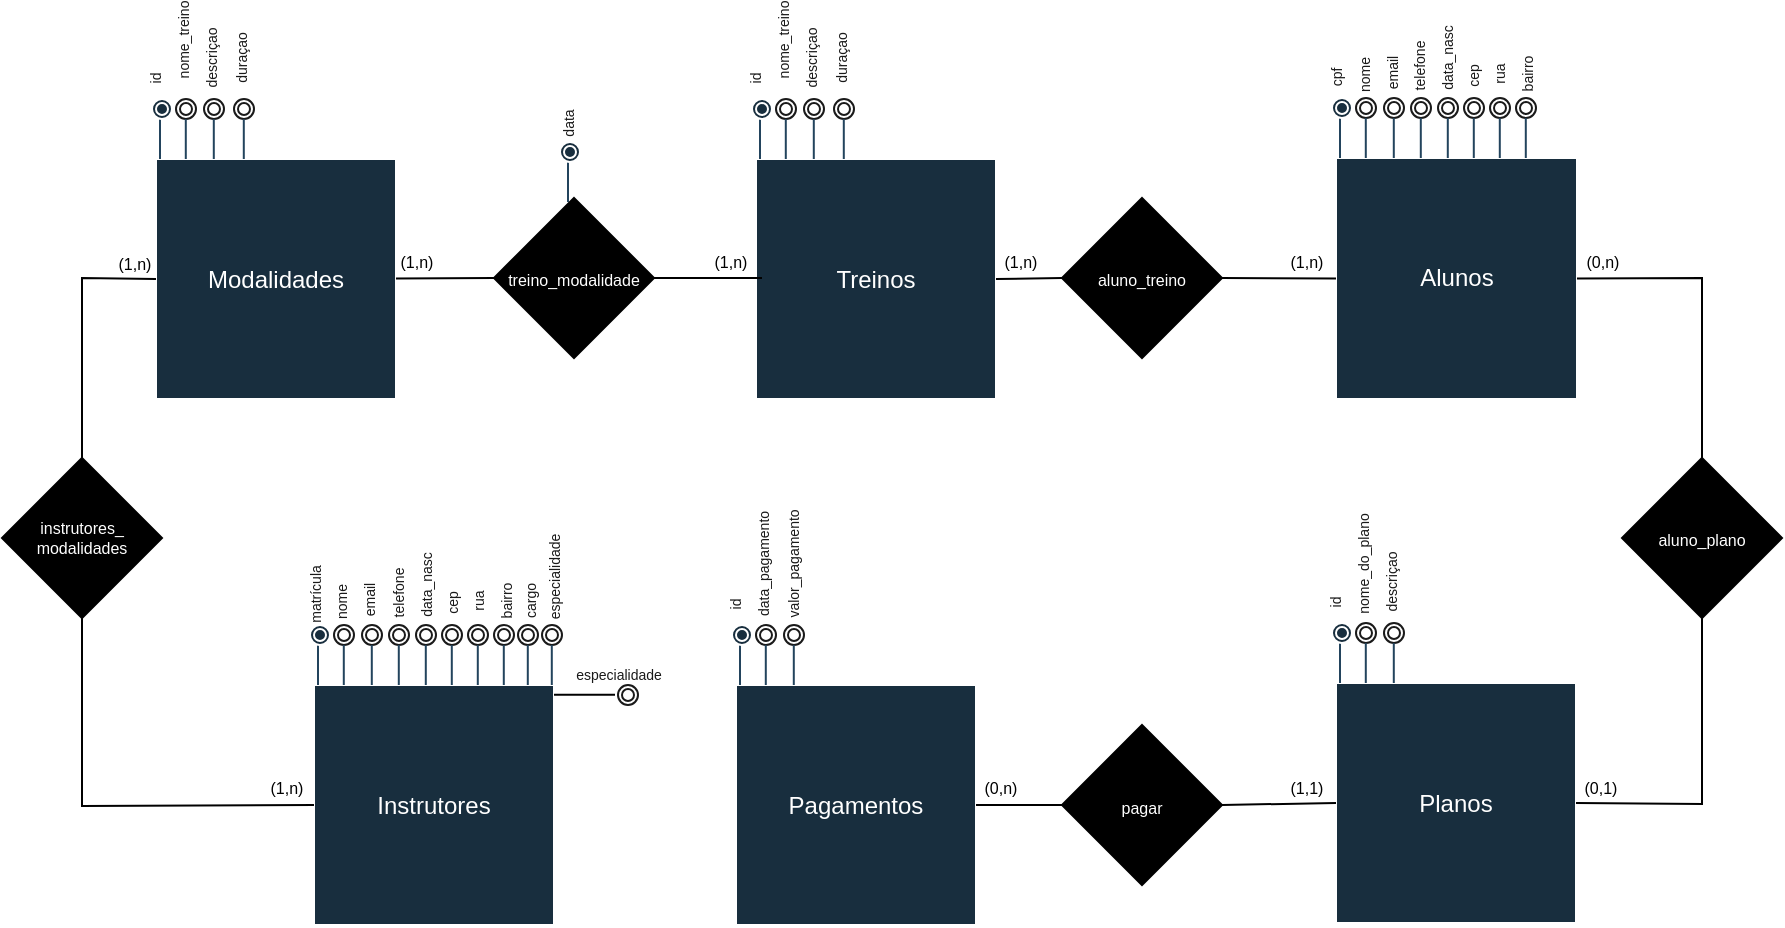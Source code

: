 <mxfile version="21.7.0" type="device">
  <diagram id="R2lEEEUBdFMjLlhIrx00" name="Page-1">
    <mxGraphModel dx="1424" dy="303" grid="1" gridSize="10" guides="1" tooltips="1" connect="1" arrows="1" fold="1" page="1" pageScale="1" pageWidth="850" pageHeight="1100" math="0" shadow="0" extFonts="Permanent Marker^https://fonts.googleapis.com/css?family=Permanent+Marker">
      <root>
        <mxCell id="0" />
        <mxCell id="1" parent="0" />
        <mxCell id="LjPXrXCATctXd03VFvky-51" value="" style="group" parent="1" vertex="1" connectable="0">
          <mxGeometry x="20" y="70.5" width="127.5" height="180" as="geometry" />
        </mxCell>
        <mxCell id="nH5qJOS06d4WZ_lGImFX-1" value="Alunos" style="whiteSpace=wrap;html=1;aspect=fixed;labelBackgroundColor=none;fillColor=#182E3E;strokeColor=#FFFFFF;fontColor=#FFFFFF;" parent="LjPXrXCATctXd03VFvky-51" vertex="1">
          <mxGeometry x="7" y="59.5" width="120.5" height="120.5" as="geometry" />
        </mxCell>
        <mxCell id="nH5qJOS06d4WZ_lGImFX-2" value="" style="endArrow=none;html=1;rounded=0;labelBackgroundColor=none;strokeColor=#23445D;fontColor=default;" parent="LjPXrXCATctXd03VFvky-51" edge="1">
          <mxGeometry width="50" height="50" relative="1" as="geometry">
            <mxPoint x="9" y="49.5" as="sourcePoint" />
            <mxPoint x="9" y="39.5" as="targetPoint" />
            <Array as="points">
              <mxPoint x="9" y="59.5" />
              <mxPoint x="9" y="49.5" />
            </Array>
          </mxGeometry>
        </mxCell>
        <mxCell id="nH5qJOS06d4WZ_lGImFX-3" value="" style="ellipse;shape=doubleEllipse;whiteSpace=wrap;html=1;aspect=fixed;strokeColor=#FFFFFF;fontColor=#FFFFFF;fillColor=#182E3E;" parent="LjPXrXCATctXd03VFvky-51" vertex="1">
          <mxGeometry x="5" y="29.5" width="10" height="10" as="geometry" />
        </mxCell>
        <mxCell id="nH5qJOS06d4WZ_lGImFX-6" value="" style="ellipse;shape=doubleEllipse;whiteSpace=wrap;html=1;aspect=fixed;strokeColor=#1A1A1A;fontColor=#FFFFFF;fillColor=none;" parent="LjPXrXCATctXd03VFvky-51" vertex="1">
          <mxGeometry x="17" y="29.5" width="10" height="10" as="geometry" />
        </mxCell>
        <mxCell id="nH5qJOS06d4WZ_lGImFX-8" value="&lt;font color=&quot;#1a1a1a&quot;&gt;&lt;font style=&quot;font-size: 7px;&quot;&gt;cpf&lt;/font&gt;&lt;br&gt;&lt;/font&gt;" style="text;html=1;strokeColor=none;fillColor=none;align=center;verticalAlign=middle;whiteSpace=wrap;rounded=0;fontColor=#FFFFFF;rotation=-90;" parent="LjPXrXCATctXd03VFvky-51" vertex="1">
          <mxGeometry x="-4" y="13.5" width="19" height="11" as="geometry" />
        </mxCell>
        <mxCell id="nH5qJOS06d4WZ_lGImFX-9" value="&lt;font color=&quot;#1a1a1a&quot;&gt;&lt;font style=&quot;font-size: 7px;&quot;&gt;nome&lt;/font&gt;&lt;br&gt;&lt;/font&gt;" style="text;html=1;strokeColor=none;fillColor=none;align=center;verticalAlign=middle;whiteSpace=wrap;rounded=0;fontColor=#FFFFFF;rotation=270;" parent="LjPXrXCATctXd03VFvky-51" vertex="1">
          <mxGeometry x="9.5" y="18" width="19" as="geometry" />
        </mxCell>
        <mxCell id="nH5qJOS06d4WZ_lGImFX-20" value="" style="endArrow=none;html=1;rounded=0;labelBackgroundColor=none;strokeColor=#23445D;fontColor=default;" parent="LjPXrXCATctXd03VFvky-51" edge="1">
          <mxGeometry width="50" height="50" relative="1" as="geometry">
            <mxPoint x="21.9" y="49.5" as="sourcePoint" />
            <mxPoint x="21.9" y="39.5" as="targetPoint" />
            <Array as="points">
              <mxPoint x="21.9" y="59.5" />
              <mxPoint x="21.9" y="49.5" />
            </Array>
          </mxGeometry>
        </mxCell>
        <mxCell id="nH5qJOS06d4WZ_lGImFX-23" value="" style="ellipse;shape=doubleEllipse;whiteSpace=wrap;html=1;aspect=fixed;strokeColor=#1A1A1A;fontColor=#FFFFFF;fillColor=none;" parent="LjPXrXCATctXd03VFvky-51" vertex="1">
          <mxGeometry x="31" y="29.5" width="10" height="10" as="geometry" />
        </mxCell>
        <mxCell id="nH5qJOS06d4WZ_lGImFX-24" value="&lt;font color=&quot;#1a1a1a&quot;&gt;&lt;font style=&quot;font-size: 7px;&quot;&gt;email&lt;/font&gt;&lt;br&gt;&lt;/font&gt;" style="text;html=1;strokeColor=none;fillColor=none;align=center;verticalAlign=middle;whiteSpace=wrap;rounded=0;fontColor=#FFFFFF;rotation=270;" parent="LjPXrXCATctXd03VFvky-51" vertex="1">
          <mxGeometry x="23.5" y="17" width="19" as="geometry" />
        </mxCell>
        <mxCell id="nH5qJOS06d4WZ_lGImFX-25" value="" style="endArrow=none;html=1;rounded=0;labelBackgroundColor=none;strokeColor=#23445D;fontColor=default;" parent="LjPXrXCATctXd03VFvky-51" edge="1">
          <mxGeometry width="50" height="50" relative="1" as="geometry">
            <mxPoint x="35.9" y="49.5" as="sourcePoint" />
            <mxPoint x="35.9" y="39.5" as="targetPoint" />
            <Array as="points">
              <mxPoint x="35.9" y="59.5" />
              <mxPoint x="35.9" y="49.5" />
            </Array>
          </mxGeometry>
        </mxCell>
        <mxCell id="nH5qJOS06d4WZ_lGImFX-26" value="" style="ellipse;shape=doubleEllipse;whiteSpace=wrap;html=1;aspect=fixed;strokeColor=#1A1A1A;fontColor=#FFFFFF;fillColor=none;" parent="LjPXrXCATctXd03VFvky-51" vertex="1">
          <mxGeometry x="44.5" y="29.5" width="10" height="10" as="geometry" />
        </mxCell>
        <mxCell id="nH5qJOS06d4WZ_lGImFX-27" value="&lt;font color=&quot;#1a1a1a&quot;&gt;&lt;span style=&quot;font-size: 7px;&quot;&gt;telefone&lt;br&gt;&lt;/span&gt;&lt;br&gt;&lt;/font&gt;" style="text;html=1;strokeColor=none;fillColor=none;align=center;verticalAlign=middle;whiteSpace=wrap;rounded=0;fontColor=#FFFFFF;rotation=-90;" parent="LjPXrXCATctXd03VFvky-51" vertex="1">
          <mxGeometry x="44.5" y="13.5" width="19" as="geometry" />
        </mxCell>
        <mxCell id="nH5qJOS06d4WZ_lGImFX-28" value="" style="endArrow=none;html=1;rounded=0;labelBackgroundColor=none;strokeColor=#23445D;fontColor=default;" parent="LjPXrXCATctXd03VFvky-51" edge="1">
          <mxGeometry width="50" height="50" relative="1" as="geometry">
            <mxPoint x="49.4" y="49.5" as="sourcePoint" />
            <mxPoint x="49.4" y="39.5" as="targetPoint" />
            <Array as="points">
              <mxPoint x="49.4" y="59.5" />
              <mxPoint x="49.4" y="49.5" />
            </Array>
          </mxGeometry>
        </mxCell>
        <mxCell id="nH5qJOS06d4WZ_lGImFX-29" value="" style="ellipse;shape=doubleEllipse;whiteSpace=wrap;html=1;aspect=fixed;strokeColor=#1A1A1A;fontColor=#FFFFFF;fillColor=none;" parent="LjPXrXCATctXd03VFvky-51" vertex="1">
          <mxGeometry x="58" y="29.5" width="10" height="10" as="geometry" />
        </mxCell>
        <mxCell id="nH5qJOS06d4WZ_lGImFX-30" value="&lt;font color=&quot;#1a1a1a&quot;&gt;&lt;span style=&quot;font-size: 7px;&quot;&gt;data_nasc&lt;/span&gt;&lt;br&gt;&lt;/font&gt;" style="text;html=1;strokeColor=none;fillColor=none;align=center;verticalAlign=middle;whiteSpace=wrap;rounded=0;fontColor=#FFFFFF;rotation=-90;" parent="LjPXrXCATctXd03VFvky-51" vertex="1">
          <mxGeometry x="51.5" y="9.5" width="19" as="geometry" />
        </mxCell>
        <mxCell id="nH5qJOS06d4WZ_lGImFX-31" value="" style="endArrow=none;html=1;rounded=0;labelBackgroundColor=none;strokeColor=#23445D;fontColor=default;" parent="LjPXrXCATctXd03VFvky-51" edge="1">
          <mxGeometry width="50" height="50" relative="1" as="geometry">
            <mxPoint x="62.9" y="49.5" as="sourcePoint" />
            <mxPoint x="62.9" y="39.5" as="targetPoint" />
            <Array as="points">
              <mxPoint x="62.9" y="59.5" />
              <mxPoint x="62.9" y="49.5" />
            </Array>
          </mxGeometry>
        </mxCell>
        <mxCell id="nH5qJOS06d4WZ_lGImFX-32" value="" style="ellipse;shape=doubleEllipse;whiteSpace=wrap;html=1;aspect=fixed;strokeColor=#1A1A1A;fontColor=#FFFFFF;fillColor=none;" parent="LjPXrXCATctXd03VFvky-51" vertex="1">
          <mxGeometry x="71" y="29.5" width="10" height="10" as="geometry" />
        </mxCell>
        <mxCell id="nH5qJOS06d4WZ_lGImFX-33" value="&lt;font color=&quot;#1a1a1a&quot;&gt;&lt;span style=&quot;font-size: 7px;&quot;&gt;cep&lt;/span&gt;&lt;br&gt;&lt;/font&gt;" style="text;html=1;strokeColor=none;fillColor=none;align=center;verticalAlign=middle;whiteSpace=wrap;rounded=0;fontColor=#FFFFFF;rotation=-90;" parent="LjPXrXCATctXd03VFvky-51" vertex="1">
          <mxGeometry x="64.5" y="18.5" width="19" as="geometry" />
        </mxCell>
        <mxCell id="nH5qJOS06d4WZ_lGImFX-34" value="" style="endArrow=none;html=1;rounded=0;labelBackgroundColor=none;strokeColor=#23445D;fontColor=default;" parent="LjPXrXCATctXd03VFvky-51" edge="1">
          <mxGeometry width="50" height="50" relative="1" as="geometry">
            <mxPoint x="75.9" y="49.5" as="sourcePoint" />
            <mxPoint x="75.9" y="39.5" as="targetPoint" />
            <Array as="points">
              <mxPoint x="75.9" y="59.5" />
              <mxPoint x="75.9" y="49.5" />
            </Array>
          </mxGeometry>
        </mxCell>
        <mxCell id="nH5qJOS06d4WZ_lGImFX-37" value="" style="ellipse;shape=doubleEllipse;whiteSpace=wrap;html=1;aspect=fixed;strokeColor=#1A1A1A;fontColor=#FFFFFF;fillColor=none;" parent="LjPXrXCATctXd03VFvky-51" vertex="1">
          <mxGeometry x="84" y="29.5" width="10" height="10" as="geometry" />
        </mxCell>
        <mxCell id="nH5qJOS06d4WZ_lGImFX-38" value="&lt;font color=&quot;#1a1a1a&quot;&gt;&lt;span style=&quot;font-size: 7px;&quot;&gt;rua&lt;/span&gt;&lt;br&gt;&lt;/font&gt;" style="text;html=1;strokeColor=none;fillColor=none;align=center;verticalAlign=middle;whiteSpace=wrap;rounded=0;fontColor=#FFFFFF;rotation=-90;" parent="LjPXrXCATctXd03VFvky-51" vertex="1">
          <mxGeometry x="77.5" y="17.5" width="19" as="geometry" />
        </mxCell>
        <mxCell id="nH5qJOS06d4WZ_lGImFX-39" value="" style="endArrow=none;html=1;rounded=0;labelBackgroundColor=none;strokeColor=#23445D;fontColor=default;" parent="LjPXrXCATctXd03VFvky-51" edge="1">
          <mxGeometry width="50" height="50" relative="1" as="geometry">
            <mxPoint x="88.9" y="49.5" as="sourcePoint" />
            <mxPoint x="88.9" y="39.5" as="targetPoint" />
            <Array as="points">
              <mxPoint x="88.9" y="59.5" />
              <mxPoint x="88.9" y="49.5" />
            </Array>
          </mxGeometry>
        </mxCell>
        <mxCell id="nH5qJOS06d4WZ_lGImFX-48" value="" style="ellipse;shape=doubleEllipse;whiteSpace=wrap;html=1;aspect=fixed;strokeColor=#1A1A1A;fontColor=#FFFFFF;fillColor=none;" parent="LjPXrXCATctXd03VFvky-51" vertex="1">
          <mxGeometry x="97" y="29.5" width="10" height="10" as="geometry" />
        </mxCell>
        <mxCell id="nH5qJOS06d4WZ_lGImFX-49" value="&lt;font color=&quot;#1a1a1a&quot;&gt;&lt;span style=&quot;font-size: 7px;&quot;&gt;bairro&lt;br&gt;&lt;/span&gt;&lt;br&gt;&lt;/font&gt;" style="text;html=1;strokeColor=none;fillColor=none;align=center;verticalAlign=middle;whiteSpace=wrap;rounded=0;fontColor=#FFFFFF;rotation=-90;" parent="LjPXrXCATctXd03VFvky-51" vertex="1">
          <mxGeometry x="98.5" y="17.5" width="19" as="geometry" />
        </mxCell>
        <mxCell id="nH5qJOS06d4WZ_lGImFX-50" value="" style="endArrow=none;html=1;rounded=0;labelBackgroundColor=none;strokeColor=#23445D;fontColor=default;" parent="LjPXrXCATctXd03VFvky-51" edge="1">
          <mxGeometry width="50" height="50" relative="1" as="geometry">
            <mxPoint x="101.9" y="49.5" as="sourcePoint" />
            <mxPoint x="101.9" y="39.5" as="targetPoint" />
            <Array as="points">
              <mxPoint x="101.9" y="59.5" />
              <mxPoint x="101.9" y="49.5" />
            </Array>
          </mxGeometry>
        </mxCell>
        <mxCell id="ggsSRxdEyy6iMHD5g76r-23" value="" style="group" vertex="1" connectable="0" parent="1">
          <mxGeometry x="20" y="323.5" width="127" height="189" as="geometry" />
        </mxCell>
        <mxCell id="LjPXrXCATctXd03VFvky-60" value="Planos" style="whiteSpace=wrap;html=1;aspect=fixed;labelBackgroundColor=none;fillColor=#182E3E;strokeColor=#FFFFFF;fontColor=#FFFFFF;" parent="ggsSRxdEyy6iMHD5g76r-23" vertex="1">
          <mxGeometry x="7" y="69" width="120" height="120" as="geometry" />
        </mxCell>
        <mxCell id="LjPXrXCATctXd03VFvky-61" value="" style="endArrow=none;html=1;rounded=0;labelBackgroundColor=none;strokeColor=#23445D;fontColor=default;" parent="ggsSRxdEyy6iMHD5g76r-23" edge="1">
          <mxGeometry width="50" height="50" relative="1" as="geometry">
            <mxPoint x="9" y="59" as="sourcePoint" />
            <mxPoint x="9" y="49" as="targetPoint" />
            <Array as="points">
              <mxPoint x="9" y="69" />
              <mxPoint x="9" y="59" />
            </Array>
          </mxGeometry>
        </mxCell>
        <mxCell id="LjPXrXCATctXd03VFvky-62" value="" style="ellipse;shape=doubleEllipse;whiteSpace=wrap;html=1;aspect=fixed;strokeColor=#FFFFFF;fontColor=#FFFFFF;fillColor=#182E3E;" parent="ggsSRxdEyy6iMHD5g76r-23" vertex="1">
          <mxGeometry x="5" y="39" width="10" height="10" as="geometry" />
        </mxCell>
        <mxCell id="LjPXrXCATctXd03VFvky-63" value="" style="ellipse;shape=doubleEllipse;whiteSpace=wrap;html=1;aspect=fixed;strokeColor=#1A1A1A;fontColor=#FFFFFF;fillColor=none;" parent="ggsSRxdEyy6iMHD5g76r-23" vertex="1">
          <mxGeometry x="17" y="39" width="10" height="10" as="geometry" />
        </mxCell>
        <mxCell id="LjPXrXCATctXd03VFvky-64" value="&lt;font color=&quot;#1a1a1a&quot;&gt;&lt;font style=&quot;font-size: 7px;&quot;&gt;id&lt;/font&gt;&lt;br&gt;&lt;/font&gt;" style="text;html=1;strokeColor=none;fillColor=none;align=center;verticalAlign=middle;whiteSpace=wrap;rounded=0;fontColor=#FFFFFF;rotation=-90;" parent="ggsSRxdEyy6iMHD5g76r-23" vertex="1">
          <mxGeometry x="-4" y="23" width="19" height="11" as="geometry" />
        </mxCell>
        <mxCell id="LjPXrXCATctXd03VFvky-65" value="&lt;font color=&quot;#1a1a1a&quot;&gt;&lt;font style=&quot;font-size: 7px;&quot;&gt;nome_do_plano&lt;/font&gt;&lt;br&gt;&lt;/font&gt;" style="text;html=1;strokeColor=none;fillColor=none;align=center;verticalAlign=middle;whiteSpace=wrap;rounded=0;fontColor=#FFFFFF;rotation=270;" parent="ggsSRxdEyy6iMHD5g76r-23" vertex="1">
          <mxGeometry x="9.5" y="9.5" width="19" as="geometry" />
        </mxCell>
        <mxCell id="LjPXrXCATctXd03VFvky-66" value="" style="endArrow=none;html=1;rounded=0;labelBackgroundColor=none;strokeColor=#23445D;fontColor=default;" parent="ggsSRxdEyy6iMHD5g76r-23" edge="1">
          <mxGeometry width="50" height="50" relative="1" as="geometry">
            <mxPoint x="21.9" y="59" as="sourcePoint" />
            <mxPoint x="21.9" y="49" as="targetPoint" />
            <Array as="points">
              <mxPoint x="21.9" y="69" />
              <mxPoint x="21.9" y="59" />
            </Array>
          </mxGeometry>
        </mxCell>
        <mxCell id="LjPXrXCATctXd03VFvky-67" value="" style="ellipse;shape=doubleEllipse;whiteSpace=wrap;html=1;aspect=fixed;strokeColor=#1A1A1A;fontColor=#FFFFFF;fillColor=none;" parent="ggsSRxdEyy6iMHD5g76r-23" vertex="1">
          <mxGeometry x="31" y="39" width="10" height="10" as="geometry" />
        </mxCell>
        <mxCell id="LjPXrXCATctXd03VFvky-68" value="&lt;font color=&quot;#1a1a1a&quot;&gt;&lt;span style=&quot;font-size: 7px;&quot;&gt;descriçao&lt;/span&gt;&lt;br&gt;&lt;/font&gt;" style="text;html=1;strokeColor=none;fillColor=none;align=center;verticalAlign=middle;whiteSpace=wrap;rounded=0;fontColor=#FFFFFF;rotation=270;" parent="ggsSRxdEyy6iMHD5g76r-23" vertex="1">
          <mxGeometry x="23.5" y="18.5" width="19" as="geometry" />
        </mxCell>
        <mxCell id="LjPXrXCATctXd03VFvky-69" value="" style="endArrow=none;html=1;rounded=0;labelBackgroundColor=none;strokeColor=#23445D;fontColor=default;" parent="ggsSRxdEyy6iMHD5g76r-23" edge="1">
          <mxGeometry width="50" height="50" relative="1" as="geometry">
            <mxPoint x="35.9" y="59" as="sourcePoint" />
            <mxPoint x="35.9" y="49" as="targetPoint" />
            <Array as="points">
              <mxPoint x="35.9" y="69" />
              <mxPoint x="35.9" y="59" />
            </Array>
          </mxGeometry>
        </mxCell>
        <mxCell id="ggsSRxdEyy6iMHD5g76r-24" value="" style="group" vertex="1" connectable="0" parent="1">
          <mxGeometry x="-280" y="323.5" width="127" height="190" as="geometry" />
        </mxCell>
        <mxCell id="ggsSRxdEyy6iMHD5g76r-7" value="Pagamentos" style="whiteSpace=wrap;html=1;aspect=fixed;labelBackgroundColor=none;fillColor=#182E3E;strokeColor=#FFFFFF;fontColor=#FFFFFF;" vertex="1" parent="ggsSRxdEyy6iMHD5g76r-24">
          <mxGeometry x="7" y="70" width="120" height="120" as="geometry" />
        </mxCell>
        <mxCell id="ggsSRxdEyy6iMHD5g76r-8" value="" style="endArrow=none;html=1;rounded=0;labelBackgroundColor=none;strokeColor=#23445D;fontColor=default;" edge="1" parent="ggsSRxdEyy6iMHD5g76r-24">
          <mxGeometry width="50" height="50" relative="1" as="geometry">
            <mxPoint x="9" y="60" as="sourcePoint" />
            <mxPoint x="9" y="50" as="targetPoint" />
            <Array as="points">
              <mxPoint x="9" y="70" />
              <mxPoint x="9" y="60" />
            </Array>
          </mxGeometry>
        </mxCell>
        <mxCell id="ggsSRxdEyy6iMHD5g76r-9" value="" style="ellipse;shape=doubleEllipse;whiteSpace=wrap;html=1;aspect=fixed;strokeColor=#FFFFFF;fontColor=#FFFFFF;fillColor=#182E3E;" vertex="1" parent="ggsSRxdEyy6iMHD5g76r-24">
          <mxGeometry x="5" y="40" width="10" height="10" as="geometry" />
        </mxCell>
        <mxCell id="ggsSRxdEyy6iMHD5g76r-10" value="" style="ellipse;shape=doubleEllipse;whiteSpace=wrap;html=1;aspect=fixed;strokeColor=#1A1A1A;fontColor=#FFFFFF;fillColor=none;" vertex="1" parent="ggsSRxdEyy6iMHD5g76r-24">
          <mxGeometry x="17" y="40" width="10" height="10" as="geometry" />
        </mxCell>
        <mxCell id="ggsSRxdEyy6iMHD5g76r-11" value="&lt;font color=&quot;#1a1a1a&quot;&gt;&lt;font style=&quot;font-size: 7px;&quot;&gt;id&lt;/font&gt;&lt;br&gt;&lt;/font&gt;" style="text;html=1;strokeColor=none;fillColor=none;align=center;verticalAlign=middle;whiteSpace=wrap;rounded=0;fontColor=#FFFFFF;rotation=-90;" vertex="1" parent="ggsSRxdEyy6iMHD5g76r-24">
          <mxGeometry x="-4" y="24" width="19" height="11" as="geometry" />
        </mxCell>
        <mxCell id="ggsSRxdEyy6iMHD5g76r-12" value="&lt;font color=&quot;#1a1a1a&quot;&gt;&lt;span style=&quot;font-size: 7px;&quot;&gt;data_pagamento&lt;/span&gt;&lt;br&gt;&lt;/font&gt;" style="text;html=1;strokeColor=none;fillColor=none;align=center;verticalAlign=middle;whiteSpace=wrap;rounded=0;fontColor=#FFFFFF;rotation=270;" vertex="1" parent="ggsSRxdEyy6iMHD5g76r-24">
          <mxGeometry x="9.5" y="9.5" width="19" as="geometry" />
        </mxCell>
        <mxCell id="ggsSRxdEyy6iMHD5g76r-13" value="" style="endArrow=none;html=1;rounded=0;labelBackgroundColor=none;strokeColor=#23445D;fontColor=default;" edge="1" parent="ggsSRxdEyy6iMHD5g76r-24">
          <mxGeometry width="50" height="50" relative="1" as="geometry">
            <mxPoint x="21.9" y="60" as="sourcePoint" />
            <mxPoint x="21.9" y="50" as="targetPoint" />
            <Array as="points">
              <mxPoint x="21.9" y="70" />
              <mxPoint x="21.9" y="60" />
            </Array>
          </mxGeometry>
        </mxCell>
        <mxCell id="ggsSRxdEyy6iMHD5g76r-14" value="" style="ellipse;shape=doubleEllipse;whiteSpace=wrap;html=1;aspect=fixed;strokeColor=#1A1A1A;fontColor=#FFFFFF;fillColor=none;" vertex="1" parent="ggsSRxdEyy6iMHD5g76r-24">
          <mxGeometry x="31" y="40" width="10" height="10" as="geometry" />
        </mxCell>
        <mxCell id="ggsSRxdEyy6iMHD5g76r-15" value="&lt;font color=&quot;#1a1a1a&quot;&gt;&lt;span style=&quot;font-size: 7px;&quot;&gt;valor_pagamento&lt;/span&gt;&lt;br&gt;&lt;/font&gt;" style="text;html=1;strokeColor=none;fillColor=none;align=center;verticalAlign=middle;whiteSpace=wrap;rounded=0;fontColor=#FFFFFF;rotation=270;" vertex="1" parent="ggsSRxdEyy6iMHD5g76r-24">
          <mxGeometry x="24.5" y="9.5" width="19" as="geometry" />
        </mxCell>
        <mxCell id="ggsSRxdEyy6iMHD5g76r-16" value="" style="endArrow=none;html=1;rounded=0;labelBackgroundColor=none;strokeColor=#23445D;fontColor=default;" edge="1" parent="ggsSRxdEyy6iMHD5g76r-24">
          <mxGeometry width="50" height="50" relative="1" as="geometry">
            <mxPoint x="35.9" y="60" as="sourcePoint" />
            <mxPoint x="35.9" y="50" as="targetPoint" />
            <Array as="points">
              <mxPoint x="35.9" y="70" />
              <mxPoint x="35.9" y="60" />
            </Array>
          </mxGeometry>
        </mxCell>
        <mxCell id="ggsSRxdEyy6iMHD5g76r-39" value="" style="group" vertex="1" connectable="0" parent="1">
          <mxGeometry x="-270" y="61.5" width="127" height="189" as="geometry" />
        </mxCell>
        <mxCell id="ggsSRxdEyy6iMHD5g76r-25" value="" style="group" vertex="1" connectable="0" parent="ggsSRxdEyy6iMHD5g76r-39">
          <mxGeometry width="127" height="189" as="geometry" />
        </mxCell>
        <mxCell id="ggsSRxdEyy6iMHD5g76r-26" value="Treinos" style="whiteSpace=wrap;html=1;aspect=fixed;labelBackgroundColor=none;fillColor=#182E3E;strokeColor=#FFFFFF;fontColor=#FFFFFF;" vertex="1" parent="ggsSRxdEyy6iMHD5g76r-25">
          <mxGeometry x="7" y="69" width="120" height="120" as="geometry" />
        </mxCell>
        <mxCell id="ggsSRxdEyy6iMHD5g76r-27" value="" style="endArrow=none;html=1;rounded=0;labelBackgroundColor=none;strokeColor=#23445D;fontColor=default;" edge="1" parent="ggsSRxdEyy6iMHD5g76r-25">
          <mxGeometry width="50" height="50" relative="1" as="geometry">
            <mxPoint x="9" y="59" as="sourcePoint" />
            <mxPoint x="9" y="49" as="targetPoint" />
            <Array as="points">
              <mxPoint x="9" y="69" />
              <mxPoint x="9" y="59" />
            </Array>
          </mxGeometry>
        </mxCell>
        <mxCell id="ggsSRxdEyy6iMHD5g76r-28" value="" style="ellipse;shape=doubleEllipse;whiteSpace=wrap;html=1;aspect=fixed;strokeColor=#FFFFFF;fontColor=#FFFFFF;fillColor=#182E3E;" vertex="1" parent="ggsSRxdEyy6iMHD5g76r-25">
          <mxGeometry x="5" y="39" width="10" height="10" as="geometry" />
        </mxCell>
        <mxCell id="ggsSRxdEyy6iMHD5g76r-29" value="" style="ellipse;shape=doubleEllipse;whiteSpace=wrap;html=1;aspect=fixed;strokeColor=#1A1A1A;fontColor=#FFFFFF;fillColor=none;" vertex="1" parent="ggsSRxdEyy6iMHD5g76r-25">
          <mxGeometry x="17" y="39" width="10" height="10" as="geometry" />
        </mxCell>
        <mxCell id="ggsSRxdEyy6iMHD5g76r-30" value="&lt;font color=&quot;#1a1a1a&quot;&gt;&lt;font style=&quot;font-size: 7px;&quot;&gt;id&lt;/font&gt;&lt;br&gt;&lt;/font&gt;" style="text;html=1;strokeColor=none;fillColor=none;align=center;verticalAlign=middle;whiteSpace=wrap;rounded=0;fontColor=#FFFFFF;rotation=-90;" vertex="1" parent="ggsSRxdEyy6iMHD5g76r-25">
          <mxGeometry x="-4" y="23" width="19" height="11" as="geometry" />
        </mxCell>
        <mxCell id="ggsSRxdEyy6iMHD5g76r-31" value="&lt;font color=&quot;#1a1a1a&quot;&gt;&lt;font style=&quot;font-size: 7px;&quot;&gt;nome_treino&lt;/font&gt;&lt;br&gt;&lt;/font&gt;" style="text;html=1;strokeColor=none;fillColor=none;align=center;verticalAlign=middle;whiteSpace=wrap;rounded=0;fontColor=#FFFFFF;rotation=270;" vertex="1" parent="ggsSRxdEyy6iMHD5g76r-25">
          <mxGeometry x="9.5" y="9.5" width="19" as="geometry" />
        </mxCell>
        <mxCell id="ggsSRxdEyy6iMHD5g76r-32" value="" style="endArrow=none;html=1;rounded=0;labelBackgroundColor=none;strokeColor=#23445D;fontColor=default;" edge="1" parent="ggsSRxdEyy6iMHD5g76r-25">
          <mxGeometry width="50" height="50" relative="1" as="geometry">
            <mxPoint x="21.9" y="59" as="sourcePoint" />
            <mxPoint x="21.9" y="49" as="targetPoint" />
            <Array as="points">
              <mxPoint x="21.9" y="69" />
              <mxPoint x="21.9" y="59" />
            </Array>
          </mxGeometry>
        </mxCell>
        <mxCell id="ggsSRxdEyy6iMHD5g76r-33" value="" style="ellipse;shape=doubleEllipse;whiteSpace=wrap;html=1;aspect=fixed;strokeColor=#1A1A1A;fontColor=#FFFFFF;fillColor=none;" vertex="1" parent="ggsSRxdEyy6iMHD5g76r-25">
          <mxGeometry x="31" y="39" width="10" height="10" as="geometry" />
        </mxCell>
        <mxCell id="ggsSRxdEyy6iMHD5g76r-34" value="&lt;font color=&quot;#1a1a1a&quot;&gt;&lt;span style=&quot;font-size: 7px;&quot;&gt;descriçao&lt;/span&gt;&lt;br&gt;&lt;/font&gt;" style="text;html=1;strokeColor=none;fillColor=none;align=center;verticalAlign=middle;whiteSpace=wrap;rounded=0;fontColor=#FFFFFF;rotation=270;" vertex="1" parent="ggsSRxdEyy6iMHD5g76r-25">
          <mxGeometry x="23.5" y="18.5" width="19" as="geometry" />
        </mxCell>
        <mxCell id="ggsSRxdEyy6iMHD5g76r-35" value="" style="endArrow=none;html=1;rounded=0;labelBackgroundColor=none;strokeColor=#23445D;fontColor=default;" edge="1" parent="ggsSRxdEyy6iMHD5g76r-25">
          <mxGeometry width="50" height="50" relative="1" as="geometry">
            <mxPoint x="35.9" y="59" as="sourcePoint" />
            <mxPoint x="35.9" y="49" as="targetPoint" />
            <Array as="points">
              <mxPoint x="35.9" y="69" />
              <mxPoint x="35.9" y="59" />
            </Array>
          </mxGeometry>
        </mxCell>
        <mxCell id="ggsSRxdEyy6iMHD5g76r-36" value="" style="ellipse;shape=doubleEllipse;whiteSpace=wrap;html=1;aspect=fixed;strokeColor=#1A1A1A;fontColor=#FFFFFF;fillColor=none;" vertex="1" parent="ggsSRxdEyy6iMHD5g76r-39">
          <mxGeometry x="46" y="39" width="10" height="10" as="geometry" />
        </mxCell>
        <mxCell id="ggsSRxdEyy6iMHD5g76r-37" value="&lt;font color=&quot;#1a1a1a&quot;&gt;&lt;span style=&quot;font-size: 7px;&quot;&gt;duraçao&lt;/span&gt;&lt;br&gt;&lt;/font&gt;" style="text;html=1;strokeColor=none;fillColor=none;align=center;verticalAlign=middle;whiteSpace=wrap;rounded=0;fontColor=#FFFFFF;rotation=270;" vertex="1" parent="ggsSRxdEyy6iMHD5g76r-39">
          <mxGeometry x="38.5" y="18.5" width="19" as="geometry" />
        </mxCell>
        <mxCell id="ggsSRxdEyy6iMHD5g76r-38" value="" style="endArrow=none;html=1;rounded=0;labelBackgroundColor=none;strokeColor=#23445D;fontColor=default;" edge="1" parent="ggsSRxdEyy6iMHD5g76r-39">
          <mxGeometry width="50" height="50" relative="1" as="geometry">
            <mxPoint x="50.9" y="59" as="sourcePoint" />
            <mxPoint x="50.9" y="49" as="targetPoint" />
            <Array as="points">
              <mxPoint x="50.9" y="69" />
              <mxPoint x="50.9" y="59" />
            </Array>
          </mxGeometry>
        </mxCell>
        <mxCell id="ggsSRxdEyy6iMHD5g76r-40" value="" style="group" vertex="1" connectable="0" parent="1">
          <mxGeometry x="-570" y="61.5" width="127" height="189" as="geometry" />
        </mxCell>
        <mxCell id="ggsSRxdEyy6iMHD5g76r-41" value="" style="group" vertex="1" connectable="0" parent="ggsSRxdEyy6iMHD5g76r-40">
          <mxGeometry width="127" height="189" as="geometry" />
        </mxCell>
        <mxCell id="ggsSRxdEyy6iMHD5g76r-42" value="Modalidades" style="whiteSpace=wrap;html=1;aspect=fixed;labelBackgroundColor=none;fillColor=#182E3E;strokeColor=#FFFFFF;fontColor=#FFFFFF;" vertex="1" parent="ggsSRxdEyy6iMHD5g76r-41">
          <mxGeometry x="7" y="69" width="120" height="120" as="geometry" />
        </mxCell>
        <mxCell id="ggsSRxdEyy6iMHD5g76r-43" value="" style="endArrow=none;html=1;rounded=0;labelBackgroundColor=none;strokeColor=#23445D;fontColor=default;" edge="1" parent="ggsSRxdEyy6iMHD5g76r-41">
          <mxGeometry width="50" height="50" relative="1" as="geometry">
            <mxPoint x="9" y="59" as="sourcePoint" />
            <mxPoint x="9" y="49" as="targetPoint" />
            <Array as="points">
              <mxPoint x="9" y="69" />
              <mxPoint x="9" y="59" />
            </Array>
          </mxGeometry>
        </mxCell>
        <mxCell id="ggsSRxdEyy6iMHD5g76r-44" value="" style="ellipse;shape=doubleEllipse;whiteSpace=wrap;html=1;aspect=fixed;strokeColor=#FFFFFF;fontColor=#FFFFFF;fillColor=#182E3E;" vertex="1" parent="ggsSRxdEyy6iMHD5g76r-41">
          <mxGeometry x="5" y="39" width="10" height="10" as="geometry" />
        </mxCell>
        <mxCell id="ggsSRxdEyy6iMHD5g76r-45" value="" style="ellipse;shape=doubleEllipse;whiteSpace=wrap;html=1;aspect=fixed;strokeColor=#1A1A1A;fontColor=#FFFFFF;fillColor=none;" vertex="1" parent="ggsSRxdEyy6iMHD5g76r-41">
          <mxGeometry x="17" y="39" width="10" height="10" as="geometry" />
        </mxCell>
        <mxCell id="ggsSRxdEyy6iMHD5g76r-46" value="&lt;font color=&quot;#1a1a1a&quot;&gt;&lt;font style=&quot;font-size: 7px;&quot;&gt;id&lt;/font&gt;&lt;br&gt;&lt;/font&gt;" style="text;html=1;strokeColor=none;fillColor=none;align=center;verticalAlign=middle;whiteSpace=wrap;rounded=0;fontColor=#FFFFFF;rotation=-90;" vertex="1" parent="ggsSRxdEyy6iMHD5g76r-41">
          <mxGeometry x="-4" y="23" width="19" height="11" as="geometry" />
        </mxCell>
        <mxCell id="ggsSRxdEyy6iMHD5g76r-47" value="&lt;font color=&quot;#1a1a1a&quot;&gt;&lt;font style=&quot;font-size: 7px;&quot;&gt;nome_treino&lt;/font&gt;&lt;br&gt;&lt;/font&gt;" style="text;html=1;strokeColor=none;fillColor=none;align=center;verticalAlign=middle;whiteSpace=wrap;rounded=0;fontColor=#FFFFFF;rotation=270;" vertex="1" parent="ggsSRxdEyy6iMHD5g76r-41">
          <mxGeometry x="9.5" y="9.5" width="19" as="geometry" />
        </mxCell>
        <mxCell id="ggsSRxdEyy6iMHD5g76r-48" value="" style="endArrow=none;html=1;rounded=0;labelBackgroundColor=none;strokeColor=#23445D;fontColor=default;" edge="1" parent="ggsSRxdEyy6iMHD5g76r-41">
          <mxGeometry width="50" height="50" relative="1" as="geometry">
            <mxPoint x="21.9" y="59" as="sourcePoint" />
            <mxPoint x="21.9" y="49" as="targetPoint" />
            <Array as="points">
              <mxPoint x="21.9" y="69" />
              <mxPoint x="21.9" y="59" />
            </Array>
          </mxGeometry>
        </mxCell>
        <mxCell id="ggsSRxdEyy6iMHD5g76r-49" value="" style="ellipse;shape=doubleEllipse;whiteSpace=wrap;html=1;aspect=fixed;strokeColor=#1A1A1A;fontColor=#FFFFFF;fillColor=none;" vertex="1" parent="ggsSRxdEyy6iMHD5g76r-41">
          <mxGeometry x="31" y="39" width="10" height="10" as="geometry" />
        </mxCell>
        <mxCell id="ggsSRxdEyy6iMHD5g76r-50" value="&lt;font color=&quot;#1a1a1a&quot;&gt;&lt;span style=&quot;font-size: 7px;&quot;&gt;descriçao&lt;/span&gt;&lt;br&gt;&lt;/font&gt;" style="text;html=1;strokeColor=none;fillColor=none;align=center;verticalAlign=middle;whiteSpace=wrap;rounded=0;fontColor=#FFFFFF;rotation=270;" vertex="1" parent="ggsSRxdEyy6iMHD5g76r-41">
          <mxGeometry x="23.5" y="18.5" width="19" as="geometry" />
        </mxCell>
        <mxCell id="ggsSRxdEyy6iMHD5g76r-51" value="" style="endArrow=none;html=1;rounded=0;labelBackgroundColor=none;strokeColor=#23445D;fontColor=default;" edge="1" parent="ggsSRxdEyy6iMHD5g76r-41">
          <mxGeometry width="50" height="50" relative="1" as="geometry">
            <mxPoint x="35.9" y="59" as="sourcePoint" />
            <mxPoint x="35.9" y="49" as="targetPoint" />
            <Array as="points">
              <mxPoint x="35.9" y="69" />
              <mxPoint x="35.9" y="59" />
            </Array>
          </mxGeometry>
        </mxCell>
        <mxCell id="ggsSRxdEyy6iMHD5g76r-72" value="(1,n)" style="text;html=1;strokeColor=none;fillColor=none;align=center;verticalAlign=middle;whiteSpace=wrap;rounded=0;fontSize=8;" vertex="1" parent="ggsSRxdEyy6iMHD5g76r-41">
          <mxGeometry x="-16.5" y="116.5" width="25" height="10" as="geometry" />
        </mxCell>
        <mxCell id="ggsSRxdEyy6iMHD5g76r-52" value="" style="ellipse;shape=doubleEllipse;whiteSpace=wrap;html=1;aspect=fixed;strokeColor=#1A1A1A;fontColor=#FFFFFF;fillColor=none;" vertex="1" parent="ggsSRxdEyy6iMHD5g76r-40">
          <mxGeometry x="46" y="39" width="10" height="10" as="geometry" />
        </mxCell>
        <mxCell id="ggsSRxdEyy6iMHD5g76r-53" value="&lt;font color=&quot;#1a1a1a&quot;&gt;&lt;span style=&quot;font-size: 7px;&quot;&gt;duraçao&lt;/span&gt;&lt;br&gt;&lt;/font&gt;" style="text;html=1;strokeColor=none;fillColor=none;align=center;verticalAlign=middle;whiteSpace=wrap;rounded=0;fontColor=#FFFFFF;rotation=270;" vertex="1" parent="ggsSRxdEyy6iMHD5g76r-40">
          <mxGeometry x="38.5" y="18.5" width="19" as="geometry" />
        </mxCell>
        <mxCell id="ggsSRxdEyy6iMHD5g76r-54" value="" style="endArrow=none;html=1;rounded=0;labelBackgroundColor=none;strokeColor=#23445D;fontColor=default;" edge="1" parent="ggsSRxdEyy6iMHD5g76r-40">
          <mxGeometry width="50" height="50" relative="1" as="geometry">
            <mxPoint x="50.9" y="59" as="sourcePoint" />
            <mxPoint x="50.9" y="49" as="targetPoint" />
            <Array as="points">
              <mxPoint x="50.9" y="69" />
              <mxPoint x="50.9" y="59" />
            </Array>
          </mxGeometry>
        </mxCell>
        <mxCell id="ggsSRxdEyy6iMHD5g76r-57" value="&lt;font style=&quot;font-size: 8px;&quot;&gt;aluno_treino&lt;/font&gt;" style="rhombus;whiteSpace=wrap;html=1;fillColor=#000000;fontColor=#FFFFFF;" vertex="1" parent="1">
          <mxGeometry x="-110" y="150" width="80" height="80" as="geometry" />
        </mxCell>
        <mxCell id="ggsSRxdEyy6iMHD5g76r-58" value="" style="group" vertex="1" connectable="0" parent="1">
          <mxGeometry x="-490" y="330" width="168" height="183.5" as="geometry" />
        </mxCell>
        <mxCell id="LjPXrXCATctXd03VFvky-26" value="Instrutores" style="whiteSpace=wrap;html=1;aspect=fixed;labelBackgroundColor=none;fillColor=#182E3E;strokeColor=#FFFFFF;fontColor=#FFFFFF;" parent="ggsSRxdEyy6iMHD5g76r-58" vertex="1">
          <mxGeometry x="6" y="63.5" width="120" height="120" as="geometry" />
        </mxCell>
        <mxCell id="LjPXrXCATctXd03VFvky-27" value="" style="endArrow=none;html=1;rounded=0;labelBackgroundColor=none;strokeColor=#23445D;fontColor=default;" parent="ggsSRxdEyy6iMHD5g76r-58" edge="1">
          <mxGeometry width="50" height="50" relative="1" as="geometry">
            <mxPoint x="8" y="53.5" as="sourcePoint" />
            <mxPoint x="8" y="43.5" as="targetPoint" />
            <Array as="points">
              <mxPoint x="8" y="63.5" />
              <mxPoint x="8" y="53.5" />
            </Array>
          </mxGeometry>
        </mxCell>
        <mxCell id="LjPXrXCATctXd03VFvky-28" value="" style="ellipse;shape=doubleEllipse;whiteSpace=wrap;html=1;aspect=fixed;strokeColor=#FFFFFF;fontColor=#FFFFFF;fillColor=#182E3E;" parent="ggsSRxdEyy6iMHD5g76r-58" vertex="1">
          <mxGeometry x="4" y="33.5" width="10" height="10" as="geometry" />
        </mxCell>
        <mxCell id="LjPXrXCATctXd03VFvky-29" value="" style="ellipse;shape=doubleEllipse;whiteSpace=wrap;html=1;aspect=fixed;strokeColor=#1A1A1A;fontColor=#FFFFFF;fillColor=none;" parent="ggsSRxdEyy6iMHD5g76r-58" vertex="1">
          <mxGeometry x="16" y="33.5" width="10" height="10" as="geometry" />
        </mxCell>
        <mxCell id="LjPXrXCATctXd03VFvky-30" value="&lt;font color=&quot;#1a1a1a&quot;&gt;&lt;font style=&quot;font-size: 7px;&quot;&gt;matrícula&lt;/font&gt;&lt;br&gt;&lt;/font&gt;" style="text;html=1;strokeColor=none;fillColor=none;align=center;verticalAlign=middle;whiteSpace=wrap;rounded=0;fontColor=#FFFFFF;rotation=-90;" parent="ggsSRxdEyy6iMHD5g76r-58" vertex="1">
          <mxGeometry x="-4" y="12.5" width="19" height="11" as="geometry" />
        </mxCell>
        <mxCell id="LjPXrXCATctXd03VFvky-31" value="&lt;font color=&quot;#1a1a1a&quot;&gt;&lt;font style=&quot;font-size: 7px;&quot;&gt;nome&lt;/font&gt;&lt;br&gt;&lt;/font&gt;" style="text;html=1;strokeColor=none;fillColor=none;align=center;verticalAlign=middle;whiteSpace=wrap;rounded=0;fontColor=#FFFFFF;rotation=270;" parent="ggsSRxdEyy6iMHD5g76r-58" vertex="1">
          <mxGeometry x="8.5" y="22" width="19" as="geometry" />
        </mxCell>
        <mxCell id="LjPXrXCATctXd03VFvky-32" value="" style="endArrow=none;html=1;rounded=0;labelBackgroundColor=none;strokeColor=#23445D;fontColor=default;" parent="ggsSRxdEyy6iMHD5g76r-58" edge="1">
          <mxGeometry width="50" height="50" relative="1" as="geometry">
            <mxPoint x="20.9" y="53.5" as="sourcePoint" />
            <mxPoint x="20.9" y="43.5" as="targetPoint" />
            <Array as="points">
              <mxPoint x="20.9" y="63.5" />
              <mxPoint x="20.9" y="53.5" />
            </Array>
          </mxGeometry>
        </mxCell>
        <mxCell id="LjPXrXCATctXd03VFvky-33" value="" style="ellipse;shape=doubleEllipse;whiteSpace=wrap;html=1;aspect=fixed;strokeColor=#1A1A1A;fontColor=#FFFFFF;fillColor=none;" parent="ggsSRxdEyy6iMHD5g76r-58" vertex="1">
          <mxGeometry x="30" y="33.5" width="10" height="10" as="geometry" />
        </mxCell>
        <mxCell id="LjPXrXCATctXd03VFvky-34" value="&lt;font color=&quot;#1a1a1a&quot;&gt;&lt;font style=&quot;font-size: 7px;&quot;&gt;email&lt;/font&gt;&lt;br&gt;&lt;/font&gt;" style="text;html=1;strokeColor=none;fillColor=none;align=center;verticalAlign=middle;whiteSpace=wrap;rounded=0;fontColor=#FFFFFF;rotation=270;" parent="ggsSRxdEyy6iMHD5g76r-58" vertex="1">
          <mxGeometry x="22.5" y="21" width="19" as="geometry" />
        </mxCell>
        <mxCell id="LjPXrXCATctXd03VFvky-35" value="" style="endArrow=none;html=1;rounded=0;labelBackgroundColor=none;strokeColor=#23445D;fontColor=default;" parent="ggsSRxdEyy6iMHD5g76r-58" edge="1">
          <mxGeometry width="50" height="50" relative="1" as="geometry">
            <mxPoint x="34.9" y="53.5" as="sourcePoint" />
            <mxPoint x="34.9" y="43.5" as="targetPoint" />
            <Array as="points">
              <mxPoint x="34.9" y="63.5" />
              <mxPoint x="34.9" y="53.5" />
            </Array>
          </mxGeometry>
        </mxCell>
        <mxCell id="LjPXrXCATctXd03VFvky-36" value="" style="ellipse;shape=doubleEllipse;whiteSpace=wrap;html=1;aspect=fixed;strokeColor=#1A1A1A;fontColor=#FFFFFF;fillColor=none;" parent="ggsSRxdEyy6iMHD5g76r-58" vertex="1">
          <mxGeometry x="43.5" y="33.5" width="10" height="10" as="geometry" />
        </mxCell>
        <mxCell id="LjPXrXCATctXd03VFvky-37" value="&lt;font color=&quot;#1a1a1a&quot;&gt;&lt;span style=&quot;font-size: 7px;&quot;&gt;telefone&lt;br&gt;&lt;/span&gt;&lt;br&gt;&lt;/font&gt;" style="text;html=1;strokeColor=none;fillColor=none;align=center;verticalAlign=middle;whiteSpace=wrap;rounded=0;fontColor=#FFFFFF;rotation=-90;" parent="ggsSRxdEyy6iMHD5g76r-58" vertex="1">
          <mxGeometry x="43.5" y="17.5" width="19" as="geometry" />
        </mxCell>
        <mxCell id="LjPXrXCATctXd03VFvky-38" value="" style="endArrow=none;html=1;rounded=0;labelBackgroundColor=none;strokeColor=#23445D;fontColor=default;" parent="ggsSRxdEyy6iMHD5g76r-58" edge="1">
          <mxGeometry width="50" height="50" relative="1" as="geometry">
            <mxPoint x="48.4" y="53.5" as="sourcePoint" />
            <mxPoint x="48.4" y="43.5" as="targetPoint" />
            <Array as="points">
              <mxPoint x="48.4" y="63.5" />
              <mxPoint x="48.4" y="53.5" />
            </Array>
          </mxGeometry>
        </mxCell>
        <mxCell id="LjPXrXCATctXd03VFvky-39" value="" style="ellipse;shape=doubleEllipse;whiteSpace=wrap;html=1;aspect=fixed;strokeColor=#1A1A1A;fontColor=#FFFFFF;fillColor=none;" parent="ggsSRxdEyy6iMHD5g76r-58" vertex="1">
          <mxGeometry x="57" y="33.5" width="10" height="10" as="geometry" />
        </mxCell>
        <mxCell id="LjPXrXCATctXd03VFvky-40" value="&lt;font color=&quot;#1a1a1a&quot;&gt;&lt;span style=&quot;font-size: 7px;&quot;&gt;data_nasc&lt;/span&gt;&lt;br&gt;&lt;/font&gt;" style="text;html=1;strokeColor=none;fillColor=none;align=center;verticalAlign=middle;whiteSpace=wrap;rounded=0;fontColor=#FFFFFF;rotation=-90;" parent="ggsSRxdEyy6iMHD5g76r-58" vertex="1">
          <mxGeometry x="50.5" y="13.5" width="19" as="geometry" />
        </mxCell>
        <mxCell id="LjPXrXCATctXd03VFvky-41" value="" style="endArrow=none;html=1;rounded=0;labelBackgroundColor=none;strokeColor=#23445D;fontColor=default;" parent="ggsSRxdEyy6iMHD5g76r-58" edge="1">
          <mxGeometry width="50" height="50" relative="1" as="geometry">
            <mxPoint x="61.9" y="53.5" as="sourcePoint" />
            <mxPoint x="61.9" y="43.5" as="targetPoint" />
            <Array as="points">
              <mxPoint x="61.9" y="63.5" />
              <mxPoint x="61.9" y="53.5" />
            </Array>
          </mxGeometry>
        </mxCell>
        <mxCell id="LjPXrXCATctXd03VFvky-42" value="" style="ellipse;shape=doubleEllipse;whiteSpace=wrap;html=1;aspect=fixed;strokeColor=#1A1A1A;fontColor=#FFFFFF;fillColor=none;" parent="ggsSRxdEyy6iMHD5g76r-58" vertex="1">
          <mxGeometry x="70" y="33.5" width="10" height="10" as="geometry" />
        </mxCell>
        <mxCell id="LjPXrXCATctXd03VFvky-43" value="&lt;font color=&quot;#1a1a1a&quot;&gt;&lt;span style=&quot;font-size: 7px;&quot;&gt;cep&lt;/span&gt;&lt;br&gt;&lt;/font&gt;" style="text;html=1;strokeColor=none;fillColor=none;align=center;verticalAlign=middle;whiteSpace=wrap;rounded=0;fontColor=#FFFFFF;rotation=-90;" parent="ggsSRxdEyy6iMHD5g76r-58" vertex="1">
          <mxGeometry x="63.5" y="22.5" width="19" as="geometry" />
        </mxCell>
        <mxCell id="LjPXrXCATctXd03VFvky-44" value="" style="endArrow=none;html=1;rounded=0;labelBackgroundColor=none;strokeColor=#23445D;fontColor=default;" parent="ggsSRxdEyy6iMHD5g76r-58" edge="1">
          <mxGeometry width="50" height="50" relative="1" as="geometry">
            <mxPoint x="74.9" y="53.5" as="sourcePoint" />
            <mxPoint x="74.9" y="43.5" as="targetPoint" />
            <Array as="points">
              <mxPoint x="74.9" y="63.5" />
              <mxPoint x="74.9" y="53.5" />
            </Array>
          </mxGeometry>
        </mxCell>
        <mxCell id="LjPXrXCATctXd03VFvky-45" value="" style="ellipse;shape=doubleEllipse;whiteSpace=wrap;html=1;aspect=fixed;strokeColor=#1A1A1A;fontColor=#FFFFFF;fillColor=none;" parent="ggsSRxdEyy6iMHD5g76r-58" vertex="1">
          <mxGeometry x="83" y="33.5" width="10" height="10" as="geometry" />
        </mxCell>
        <mxCell id="LjPXrXCATctXd03VFvky-46" value="&lt;font color=&quot;#1a1a1a&quot;&gt;&lt;span style=&quot;font-size: 7px;&quot;&gt;rua&lt;/span&gt;&lt;br&gt;&lt;/font&gt;" style="text;html=1;strokeColor=none;fillColor=none;align=center;verticalAlign=middle;whiteSpace=wrap;rounded=0;fontColor=#FFFFFF;rotation=-90;" parent="ggsSRxdEyy6iMHD5g76r-58" vertex="1">
          <mxGeometry x="76.5" y="21.5" width="19" as="geometry" />
        </mxCell>
        <mxCell id="LjPXrXCATctXd03VFvky-47" value="" style="endArrow=none;html=1;rounded=0;labelBackgroundColor=none;strokeColor=#23445D;fontColor=default;" parent="ggsSRxdEyy6iMHD5g76r-58" edge="1">
          <mxGeometry width="50" height="50" relative="1" as="geometry">
            <mxPoint x="87.9" y="53.5" as="sourcePoint" />
            <mxPoint x="87.9" y="43.5" as="targetPoint" />
            <Array as="points">
              <mxPoint x="87.9" y="63.5" />
              <mxPoint x="87.9" y="53.5" />
            </Array>
          </mxGeometry>
        </mxCell>
        <mxCell id="LjPXrXCATctXd03VFvky-48" value="" style="ellipse;shape=doubleEllipse;whiteSpace=wrap;html=1;aspect=fixed;strokeColor=#1A1A1A;fontColor=#FFFFFF;fillColor=none;" parent="ggsSRxdEyy6iMHD5g76r-58" vertex="1">
          <mxGeometry x="96" y="33.5" width="10" height="10" as="geometry" />
        </mxCell>
        <mxCell id="LjPXrXCATctXd03VFvky-49" value="&lt;font color=&quot;#1a1a1a&quot;&gt;&lt;span style=&quot;font-size: 7px;&quot;&gt;bairro&lt;br&gt;&lt;/span&gt;&lt;br&gt;&lt;/font&gt;" style="text;html=1;strokeColor=none;fillColor=none;align=center;verticalAlign=middle;whiteSpace=wrap;rounded=0;fontColor=#FFFFFF;rotation=-90;" parent="ggsSRxdEyy6iMHD5g76r-58" vertex="1">
          <mxGeometry x="97.5" y="21.5" width="19" as="geometry" />
        </mxCell>
        <mxCell id="LjPXrXCATctXd03VFvky-50" value="" style="endArrow=none;html=1;rounded=0;labelBackgroundColor=none;strokeColor=#23445D;fontColor=default;" parent="ggsSRxdEyy6iMHD5g76r-58" edge="1">
          <mxGeometry width="50" height="50" relative="1" as="geometry">
            <mxPoint x="100.9" y="53.5" as="sourcePoint" />
            <mxPoint x="100.9" y="43.5" as="targetPoint" />
            <Array as="points">
              <mxPoint x="100.9" y="63.5" />
              <mxPoint x="100.9" y="53.5" />
            </Array>
          </mxGeometry>
        </mxCell>
        <mxCell id="LjPXrXCATctXd03VFvky-52" value="" style="ellipse;shape=doubleEllipse;whiteSpace=wrap;html=1;aspect=fixed;strokeColor=#1A1A1A;fontColor=#FFFFFF;fillColor=none;" parent="ggsSRxdEyy6iMHD5g76r-58" vertex="1">
          <mxGeometry x="108" y="33.5" width="10" height="10" as="geometry" />
        </mxCell>
        <mxCell id="LjPXrXCATctXd03VFvky-53" value="&lt;font color=&quot;#1a1a1a&quot;&gt;&lt;span style=&quot;font-size: 7px;&quot;&gt;cargo&lt;/span&gt;&lt;br&gt;&lt;/font&gt;" style="text;html=1;strokeColor=none;fillColor=none;align=center;verticalAlign=middle;whiteSpace=wrap;rounded=0;fontColor=#FFFFFF;rotation=-90;" parent="ggsSRxdEyy6iMHD5g76r-58" vertex="1">
          <mxGeometry x="102.5" y="21.5" width="19" as="geometry" />
        </mxCell>
        <mxCell id="LjPXrXCATctXd03VFvky-54" value="" style="endArrow=none;html=1;rounded=0;labelBackgroundColor=none;strokeColor=#23445D;fontColor=default;" parent="ggsSRxdEyy6iMHD5g76r-58" edge="1">
          <mxGeometry width="50" height="50" relative="1" as="geometry">
            <mxPoint x="112.9" y="53.5" as="sourcePoint" />
            <mxPoint x="112.9" y="43.5" as="targetPoint" />
            <Array as="points">
              <mxPoint x="112.9" y="63.5" />
              <mxPoint x="112.9" y="53.5" />
            </Array>
          </mxGeometry>
        </mxCell>
        <mxCell id="LjPXrXCATctXd03VFvky-55" value="" style="ellipse;shape=doubleEllipse;whiteSpace=wrap;html=1;aspect=fixed;strokeColor=#1A1A1A;fontColor=#FFFFFF;fillColor=none;" parent="ggsSRxdEyy6iMHD5g76r-58" vertex="1">
          <mxGeometry x="120" y="33.5" width="10" height="10" as="geometry" />
        </mxCell>
        <mxCell id="LjPXrXCATctXd03VFvky-56" value="&lt;font color=&quot;#1a1a1a&quot;&gt;&lt;span style=&quot;font-size: 7px;&quot;&gt;especialidade&lt;br&gt;&lt;/span&gt;&lt;br&gt;&lt;/font&gt;" style="text;html=1;strokeColor=none;fillColor=none;align=center;verticalAlign=middle;whiteSpace=wrap;rounded=0;fontColor=#FFFFFF;rotation=-90;" parent="ggsSRxdEyy6iMHD5g76r-58" vertex="1">
          <mxGeometry x="121.5" y="9.5" width="19" as="geometry" />
        </mxCell>
        <mxCell id="LjPXrXCATctXd03VFvky-57" value="" style="endArrow=none;html=1;rounded=0;labelBackgroundColor=none;strokeColor=#23445D;fontColor=default;" parent="ggsSRxdEyy6iMHD5g76r-58" edge="1">
          <mxGeometry width="50" height="50" relative="1" as="geometry">
            <mxPoint x="124.9" y="53.5" as="sourcePoint" />
            <mxPoint x="124.9" y="43.5" as="targetPoint" />
            <Array as="points">
              <mxPoint x="124.9" y="63.5" />
              <mxPoint x="124.9" y="53.5" />
            </Array>
          </mxGeometry>
        </mxCell>
        <mxCell id="LjPXrXCATctXd03VFvky-85" value="" style="ellipse;shape=doubleEllipse;whiteSpace=wrap;html=1;aspect=fixed;strokeColor=#1A1A1A;fontColor=#FFFFFF;fillColor=none;horizontal=1;direction=west;flipH=1;flipV=1;" parent="ggsSRxdEyy6iMHD5g76r-58" vertex="1">
          <mxGeometry x="158" y="63.5" width="10" height="10" as="geometry" />
        </mxCell>
        <mxCell id="LjPXrXCATctXd03VFvky-86" value="&lt;font color=&quot;#1a1a1a&quot;&gt;&lt;span style=&quot;font-size: 7px;&quot;&gt;especialidade&lt;br&gt;&lt;/span&gt;&lt;br&gt;&lt;/font&gt;" style="text;html=1;strokeColor=none;fillColor=none;align=center;verticalAlign=middle;whiteSpace=wrap;rounded=0;fontColor=#FFFFFF;rotation=0;horizontal=1;" parent="ggsSRxdEyy6iMHD5g76r-58" vertex="1">
          <mxGeometry x="149" y="63.5" width="19" as="geometry" />
        </mxCell>
        <mxCell id="LjPXrXCATctXd03VFvky-88" value="" style="endArrow=none;html=1;rounded=0;" parent="ggsSRxdEyy6iMHD5g76r-58" edge="1">
          <mxGeometry width="50" height="50" relative="1" as="geometry">
            <mxPoint x="126" y="68.39" as="sourcePoint" />
            <mxPoint x="156.5" y="68.39" as="targetPoint" />
          </mxGeometry>
        </mxCell>
        <mxCell id="LjPXrXCATctXd03VFvky-89" style="edgeStyle=orthogonalEdgeStyle;rounded=0;orthogonalLoop=1;jettySize=auto;html=1;entryX=0.484;entryY=0;entryDx=0;entryDy=0;entryPerimeter=0;" parent="ggsSRxdEyy6iMHD5g76r-58" source="LjPXrXCATctXd03VFvky-86" target="LjPXrXCATctXd03VFvky-86" edge="1">
          <mxGeometry relative="1" as="geometry" />
        </mxCell>
        <mxCell id="ggsSRxdEyy6iMHD5g76r-59" value="&lt;span style=&quot;font-size: 8px;&quot;&gt;instrutores_&lt;br&gt;modalidades&lt;/span&gt;" style="rhombus;whiteSpace=wrap;html=1;fillColor=#000000;fontColor=#FFFFFF;fontSize=6;" vertex="1" parent="1">
          <mxGeometry x="-640" y="280" width="80" height="80" as="geometry" />
        </mxCell>
        <mxCell id="ggsSRxdEyy6iMHD5g76r-60" value="&lt;font style=&quot;font-size: 8px;&quot;&gt;aluno_plano&lt;/font&gt;" style="rhombus;whiteSpace=wrap;html=1;fillColor=#000000;fontColor=#FFFFFF;" vertex="1" parent="1">
          <mxGeometry x="170" y="280" width="80" height="80" as="geometry" />
        </mxCell>
        <mxCell id="ggsSRxdEyy6iMHD5g76r-61" value="" style="endArrow=none;html=1;rounded=0;entryX=0;entryY=0.5;entryDx=0;entryDy=0;" edge="1" parent="1" source="ggsSRxdEyy6iMHD5g76r-42" target="ggsSRxdEyy6iMHD5g76r-55">
          <mxGeometry width="50" height="50" relative="1" as="geometry">
            <mxPoint x="-450" y="200" as="sourcePoint" />
            <mxPoint x="-400" y="150" as="targetPoint" />
          </mxGeometry>
        </mxCell>
        <mxCell id="ggsSRxdEyy6iMHD5g76r-63" value="" style="endArrow=none;html=1;rounded=0;exitX=1;exitY=0.5;exitDx=0;exitDy=0;" edge="1" parent="1" source="ggsSRxdEyy6iMHD5g76r-55">
          <mxGeometry width="50" height="50" relative="1" as="geometry">
            <mxPoint x="-310" y="240" as="sourcePoint" />
            <mxPoint x="-260" y="190" as="targetPoint" />
          </mxGeometry>
        </mxCell>
        <mxCell id="ggsSRxdEyy6iMHD5g76r-64" value="(1,n)" style="text;html=1;strokeColor=none;fillColor=none;align=center;verticalAlign=middle;whiteSpace=wrap;rounded=0;fontSize=8;" vertex="1" parent="1">
          <mxGeometry x="-445" y="177" width="25" height="10" as="geometry" />
        </mxCell>
        <mxCell id="ggsSRxdEyy6iMHD5g76r-68" value="(1,n)" style="text;html=1;strokeColor=none;fillColor=none;align=center;verticalAlign=middle;whiteSpace=wrap;rounded=0;fontSize=8;" vertex="1" parent="1">
          <mxGeometry x="-288" y="177" width="25" height="10" as="geometry" />
        </mxCell>
        <mxCell id="ggsSRxdEyy6iMHD5g76r-69" value="" style="endArrow=none;html=1;rounded=0;entryX=0.5;entryY=1;entryDx=0;entryDy=0;exitX=0;exitY=0.5;exitDx=0;exitDy=0;" edge="1" parent="1" source="LjPXrXCATctXd03VFvky-26" target="ggsSRxdEyy6iMHD5g76r-59">
          <mxGeometry width="50" height="50" relative="1" as="geometry">
            <mxPoint x="-650" y="430" as="sourcePoint" />
            <mxPoint x="-600" y="380" as="targetPoint" />
            <Array as="points">
              <mxPoint x="-600" y="454" />
            </Array>
          </mxGeometry>
        </mxCell>
        <mxCell id="ggsSRxdEyy6iMHD5g76r-70" value="" style="endArrow=none;html=1;rounded=0;entryX=0;entryY=0.5;entryDx=0;entryDy=0;exitX=0.5;exitY=0;exitDx=0;exitDy=0;" edge="1" parent="1" source="ggsSRxdEyy6iMHD5g76r-59" target="ggsSRxdEyy6iMHD5g76r-42">
          <mxGeometry width="50" height="50" relative="1" as="geometry">
            <mxPoint x="-670" y="230" as="sourcePoint" />
            <mxPoint x="-620" y="180" as="targetPoint" />
            <Array as="points">
              <mxPoint x="-600" y="190" />
            </Array>
          </mxGeometry>
        </mxCell>
        <mxCell id="ggsSRxdEyy6iMHD5g76r-71" value="" style="group" vertex="1" connectable="0" parent="1">
          <mxGeometry x="-394" y="103" width="80" height="127" as="geometry" />
        </mxCell>
        <mxCell id="ggsSRxdEyy6iMHD5g76r-55" value="&lt;font style=&quot;font-size: 8px;&quot;&gt;treino_modalidade&lt;/font&gt;" style="rhombus;whiteSpace=wrap;html=1;fillColor=#000000;fontColor=#FFFFFF;" vertex="1" parent="ggsSRxdEyy6iMHD5g76r-71">
          <mxGeometry y="47" width="80" height="80" as="geometry" />
        </mxCell>
        <mxCell id="ggsSRxdEyy6iMHD5g76r-65" value="" style="endArrow=none;html=1;rounded=0;labelBackgroundColor=none;strokeColor=#23445D;fontColor=default;" edge="1" parent="ggsSRxdEyy6iMHD5g76r-71">
          <mxGeometry width="50" height="50" relative="1" as="geometry">
            <mxPoint x="37" y="39" as="sourcePoint" />
            <mxPoint x="37" y="29" as="targetPoint" />
            <Array as="points">
              <mxPoint x="37" y="49" />
              <mxPoint x="37" y="39" />
            </Array>
          </mxGeometry>
        </mxCell>
        <mxCell id="ggsSRxdEyy6iMHD5g76r-66" value="" style="ellipse;shape=doubleEllipse;whiteSpace=wrap;html=1;aspect=fixed;strokeColor=#FFFFFF;fontColor=#FFFFFF;fillColor=#182E3E;" vertex="1" parent="ggsSRxdEyy6iMHD5g76r-71">
          <mxGeometry x="33" y="19" width="10" height="10" as="geometry" />
        </mxCell>
        <mxCell id="ggsSRxdEyy6iMHD5g76r-67" value="&lt;font color=&quot;#1a1a1a&quot;&gt;&lt;font style=&quot;font-size: 7px;&quot;&gt;data&lt;/font&gt;&lt;br&gt;&lt;/font&gt;" style="text;html=1;strokeColor=none;fillColor=none;align=center;verticalAlign=middle;whiteSpace=wrap;rounded=0;fontColor=#FFFFFF;rotation=-90;" vertex="1" parent="ggsSRxdEyy6iMHD5g76r-71">
          <mxGeometry x="26" y="4" width="19" height="11" as="geometry" />
        </mxCell>
        <mxCell id="ggsSRxdEyy6iMHD5g76r-75" value="(1,n)" style="text;html=1;strokeColor=none;fillColor=none;align=center;verticalAlign=middle;whiteSpace=wrap;rounded=0;fontSize=8;" vertex="1" parent="1">
          <mxGeometry x="-510" y="440" width="25" height="10" as="geometry" />
        </mxCell>
        <mxCell id="ggsSRxdEyy6iMHD5g76r-76" value="&lt;font style=&quot;font-size: 8px;&quot;&gt;pagar&lt;/font&gt;" style="rhombus;whiteSpace=wrap;html=1;fillColor=#000000;fontColor=#FFFFFF;" vertex="1" parent="1">
          <mxGeometry x="-110" y="413.5" width="80" height="80" as="geometry" />
        </mxCell>
        <mxCell id="ggsSRxdEyy6iMHD5g76r-77" value="" style="endArrow=none;html=1;rounded=0;exitX=1;exitY=0.5;exitDx=0;exitDy=0;entryX=0;entryY=0.5;entryDx=0;entryDy=0;" edge="1" parent="1" source="ggsSRxdEyy6iMHD5g76r-7" target="ggsSRxdEyy6iMHD5g76r-76">
          <mxGeometry width="50" height="50" relative="1" as="geometry">
            <mxPoint x="-140" y="440" as="sourcePoint" />
            <mxPoint x="-90" y="390" as="targetPoint" />
          </mxGeometry>
        </mxCell>
        <mxCell id="ggsSRxdEyy6iMHD5g76r-78" value="" style="endArrow=none;html=1;rounded=0;exitX=1;exitY=0.5;exitDx=0;exitDy=0;entryX=0;entryY=0.5;entryDx=0;entryDy=0;" edge="1" parent="1" source="ggsSRxdEyy6iMHD5g76r-76" target="LjPXrXCATctXd03VFvky-60">
          <mxGeometry width="50" height="50" relative="1" as="geometry">
            <mxPoint x="-60" y="420" as="sourcePoint" />
            <mxPoint x="-10" y="370" as="targetPoint" />
          </mxGeometry>
        </mxCell>
        <mxCell id="ggsSRxdEyy6iMHD5g76r-79" value="" style="endArrow=none;html=1;rounded=0;exitX=1;exitY=0.5;exitDx=0;exitDy=0;entryX=0;entryY=0.5;entryDx=0;entryDy=0;" edge="1" parent="1" source="ggsSRxdEyy6iMHD5g76r-26" target="ggsSRxdEyy6iMHD5g76r-57">
          <mxGeometry width="50" height="50" relative="1" as="geometry">
            <mxPoint x="-120" y="180" as="sourcePoint" />
            <mxPoint x="-70" y="130" as="targetPoint" />
          </mxGeometry>
        </mxCell>
        <mxCell id="ggsSRxdEyy6iMHD5g76r-80" value="" style="endArrow=none;html=1;rounded=0;exitX=1;exitY=0.5;exitDx=0;exitDy=0;entryX=0;entryY=0.5;entryDx=0;entryDy=0;" edge="1" parent="1" source="ggsSRxdEyy6iMHD5g76r-57" target="nH5qJOS06d4WZ_lGImFX-1">
          <mxGeometry width="50" height="50" relative="1" as="geometry">
            <mxPoint x="-70" y="150" as="sourcePoint" />
            <mxPoint x="-20" y="100" as="targetPoint" />
          </mxGeometry>
        </mxCell>
        <mxCell id="ggsSRxdEyy6iMHD5g76r-81" value="(0,n)" style="text;html=1;strokeColor=none;fillColor=none;align=center;verticalAlign=middle;whiteSpace=wrap;rounded=0;fontSize=8;" vertex="1" parent="1">
          <mxGeometry x="-153" y="440" width="25" height="10" as="geometry" />
        </mxCell>
        <mxCell id="ggsSRxdEyy6iMHD5g76r-82" value="(1,1)" style="text;html=1;strokeColor=none;fillColor=none;align=center;verticalAlign=middle;whiteSpace=wrap;rounded=0;fontSize=8;" vertex="1" parent="1">
          <mxGeometry y="440" width="25" height="10" as="geometry" />
        </mxCell>
        <mxCell id="ggsSRxdEyy6iMHD5g76r-83" value="" style="endArrow=none;html=1;rounded=0;exitX=1;exitY=0.5;exitDx=0;exitDy=0;entryX=0.5;entryY=0;entryDx=0;entryDy=0;" edge="1" parent="1" source="nH5qJOS06d4WZ_lGImFX-1" target="ggsSRxdEyy6iMHD5g76r-60">
          <mxGeometry width="50" height="50" relative="1" as="geometry">
            <mxPoint x="200" y="220" as="sourcePoint" />
            <mxPoint x="250" y="170" as="targetPoint" />
            <Array as="points">
              <mxPoint x="210" y="190" />
            </Array>
          </mxGeometry>
        </mxCell>
        <mxCell id="ggsSRxdEyy6iMHD5g76r-84" value="" style="endArrow=none;html=1;rounded=0;exitX=0.5;exitY=1;exitDx=0;exitDy=0;entryX=1;entryY=0.5;entryDx=0;entryDy=0;" edge="1" parent="1" source="ggsSRxdEyy6iMHD5g76r-60" target="LjPXrXCATctXd03VFvky-60">
          <mxGeometry width="50" height="50" relative="1" as="geometry">
            <mxPoint x="240" y="210" as="sourcePoint" />
            <mxPoint x="290" y="160" as="targetPoint" />
            <Array as="points">
              <mxPoint x="210" y="453" />
            </Array>
          </mxGeometry>
        </mxCell>
        <mxCell id="ggsSRxdEyy6iMHD5g76r-85" value="(1,n)" style="text;html=1;strokeColor=none;fillColor=none;align=center;verticalAlign=middle;whiteSpace=wrap;rounded=0;fontSize=8;" vertex="1" parent="1">
          <mxGeometry x="-143" y="177" width="25" height="10" as="geometry" />
        </mxCell>
        <mxCell id="ggsSRxdEyy6iMHD5g76r-86" value="(1,n)" style="text;html=1;strokeColor=none;fillColor=none;align=center;verticalAlign=middle;whiteSpace=wrap;rounded=0;fontSize=8;" vertex="1" parent="1">
          <mxGeometry y="177" width="25" height="10" as="geometry" />
        </mxCell>
        <mxCell id="ggsSRxdEyy6iMHD5g76r-87" value="(0,1)" style="text;html=1;strokeColor=none;fillColor=none;align=center;verticalAlign=middle;whiteSpace=wrap;rounded=0;fontSize=8;" vertex="1" parent="1">
          <mxGeometry x="146.5" y="440" width="25" height="10" as="geometry" />
        </mxCell>
        <mxCell id="ggsSRxdEyy6iMHD5g76r-88" value="(0,n)" style="text;html=1;strokeColor=none;fillColor=none;align=center;verticalAlign=middle;whiteSpace=wrap;rounded=0;fontSize=8;" vertex="1" parent="1">
          <mxGeometry x="147.5" y="177" width="25" height="10" as="geometry" />
        </mxCell>
      </root>
    </mxGraphModel>
  </diagram>
</mxfile>
